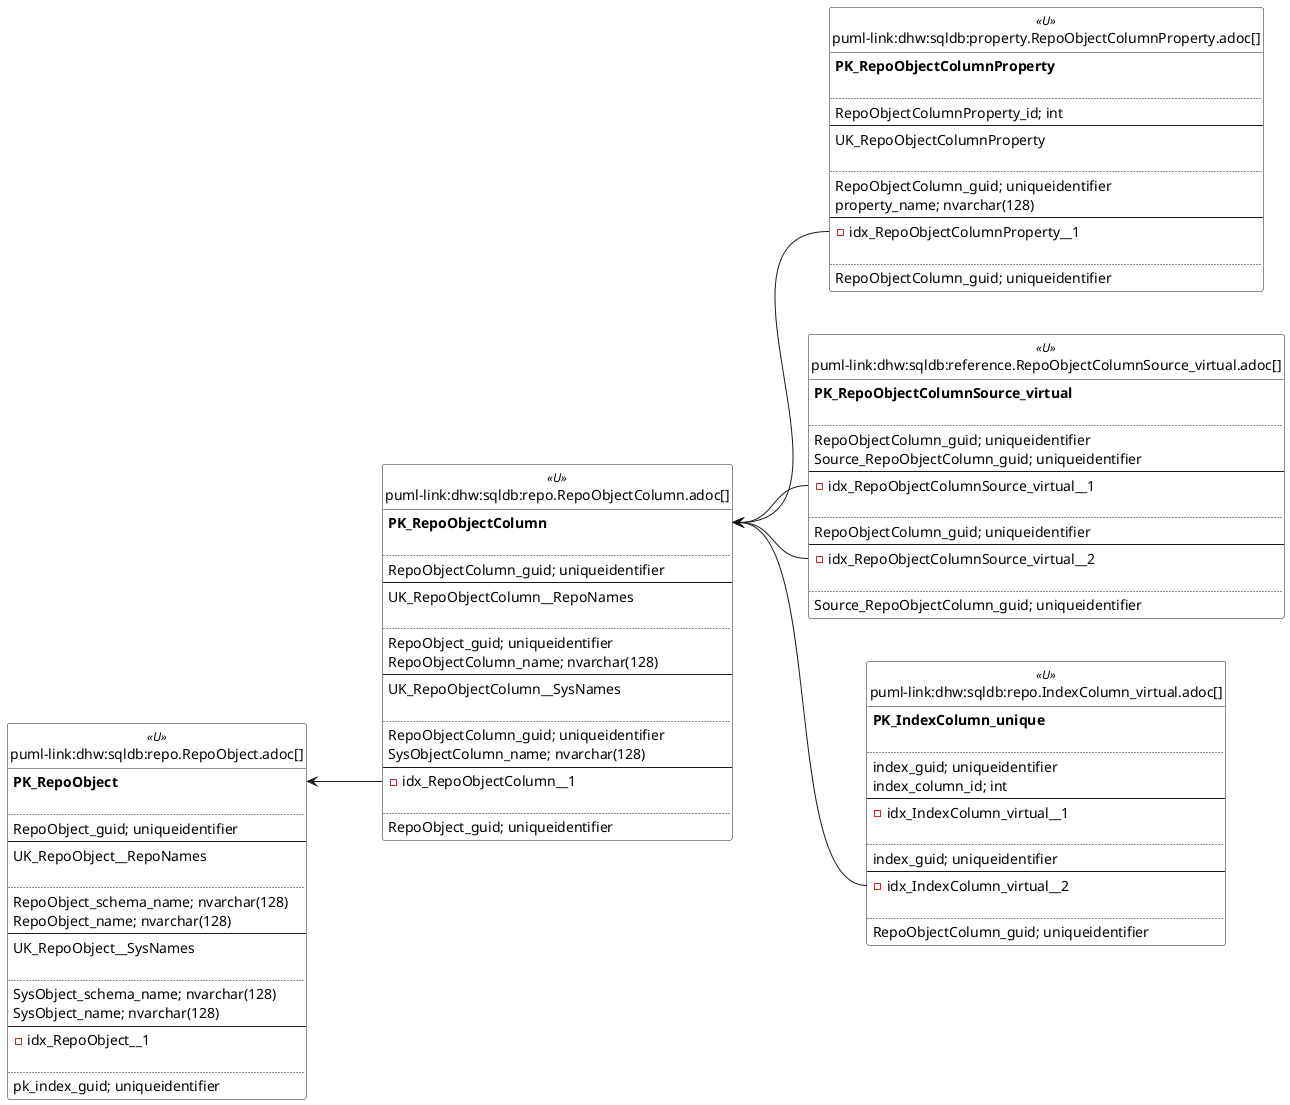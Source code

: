 @startuml
left to right direction
'top to bottom direction
hide circle
'avoide "." issues:
set namespaceSeparator none


skinparam class {
  BackgroundColor White
  BackgroundColor<<FN>> Yellow
  BackgroundColor<<FS>> Yellow
  BackgroundColor<<FT>> LightGray
  BackgroundColor<<IF>> Yellow
  BackgroundColor<<IS>> Yellow
  BackgroundColor<<P>> Aqua
  BackgroundColor<<PC>> Aqua
  BackgroundColor<<SN>> Yellow
  BackgroundColor<<SO>> SlateBlue
  BackgroundColor<<TF>> LightGray
  BackgroundColor<<TR>> Tomato
  BackgroundColor<<U>> White
  BackgroundColor<<V>> WhiteSmoke
  BackgroundColor<<X>> Aqua
  BackgroundColor<<external>> AliceBlue
}


entity "puml-link:dhw:sqldb:property.RepoObjectColumnProperty.adoc[]" as property.RepoObjectColumnProperty << U >> {
**PK_RepoObjectColumnProperty**

..
RepoObjectColumnProperty_id; int
--
UK_RepoObjectColumnProperty

..
RepoObjectColumn_guid; uniqueidentifier
property_name; nvarchar(128)
--
- idx_RepoObjectColumnProperty__1

..
RepoObjectColumn_guid; uniqueidentifier
}

entity "puml-link:dhw:sqldb:reference.RepoObjectColumnSource_virtual.adoc[]" as reference.RepoObjectColumnSource_virtual << U >> {
**PK_RepoObjectColumnSource_virtual**

..
RepoObjectColumn_guid; uniqueidentifier
Source_RepoObjectColumn_guid; uniqueidentifier
--
- idx_RepoObjectColumnSource_virtual__1

..
RepoObjectColumn_guid; uniqueidentifier
--
- idx_RepoObjectColumnSource_virtual__2

..
Source_RepoObjectColumn_guid; uniqueidentifier
}

entity "puml-link:dhw:sqldb:repo.IndexColumn_virtual.adoc[]" as repo.IndexColumn_virtual << U >> {
**PK_IndexColumn_unique**

..
index_guid; uniqueidentifier
index_column_id; int
--
- idx_IndexColumn_virtual__1

..
index_guid; uniqueidentifier
--
- idx_IndexColumn_virtual__2

..
RepoObjectColumn_guid; uniqueidentifier
}

entity "puml-link:dhw:sqldb:repo.RepoObject.adoc[]" as repo.RepoObject << U >> {
**PK_RepoObject**

..
RepoObject_guid; uniqueidentifier
--
UK_RepoObject__RepoNames

..
RepoObject_schema_name; nvarchar(128)
RepoObject_name; nvarchar(128)
--
UK_RepoObject__SysNames

..
SysObject_schema_name; nvarchar(128)
SysObject_name; nvarchar(128)
--
- idx_RepoObject__1

..
pk_index_guid; uniqueidentifier
}

entity "puml-link:dhw:sqldb:repo.RepoObjectColumn.adoc[]" as repo.RepoObjectColumn << U >> {
**PK_RepoObjectColumn**

..
RepoObjectColumn_guid; uniqueidentifier
--
UK_RepoObjectColumn__RepoNames

..
RepoObject_guid; uniqueidentifier
RepoObjectColumn_name; nvarchar(128)
--
UK_RepoObjectColumn__SysNames

..
RepoObjectColumn_guid; uniqueidentifier
SysObjectColumn_name; nvarchar(128)
--
- idx_RepoObjectColumn__1

..
RepoObject_guid; uniqueidentifier
}

"repo.RepoObject::PK_RepoObject" <-- "repo.RepoObjectColumn::idx_RepoObjectColumn__1"
"repo.RepoObjectColumn::PK_RepoObjectColumn" <-- "property.RepoObjectColumnProperty::idx_RepoObjectColumnProperty__1"
"repo.RepoObjectColumn::PK_RepoObjectColumn" <-- "reference.RepoObjectColumnSource_virtual::idx_RepoObjectColumnSource_virtual__1"
"repo.RepoObjectColumn::PK_RepoObjectColumn" <-- "reference.RepoObjectColumnSource_virtual::idx_RepoObjectColumnSource_virtual__2"
"repo.RepoObjectColumn::PK_RepoObjectColumn" <-- "repo.IndexColumn_virtual::idx_IndexColumn_virtual__2"
@enduml

